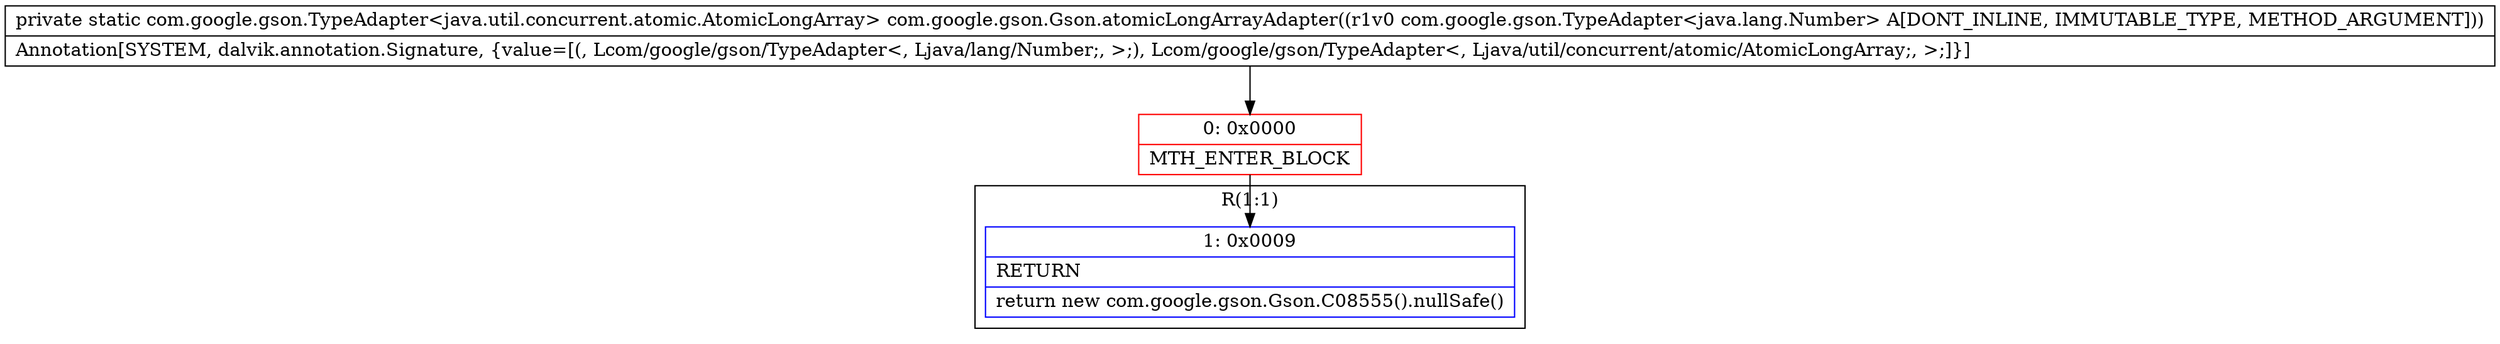 digraph "CFG forcom.google.gson.Gson.atomicLongArrayAdapter(Lcom\/google\/gson\/TypeAdapter;)Lcom\/google\/gson\/TypeAdapter;" {
subgraph cluster_Region_552567898 {
label = "R(1:1)";
node [shape=record,color=blue];
Node_1 [shape=record,label="{1\:\ 0x0009|RETURN\l|return new com.google.gson.Gson.C08555().nullSafe()\l}"];
}
Node_0 [shape=record,color=red,label="{0\:\ 0x0000|MTH_ENTER_BLOCK\l}"];
MethodNode[shape=record,label="{private static com.google.gson.TypeAdapter\<java.util.concurrent.atomic.AtomicLongArray\> com.google.gson.Gson.atomicLongArrayAdapter((r1v0 com.google.gson.TypeAdapter\<java.lang.Number\> A[DONT_INLINE, IMMUTABLE_TYPE, METHOD_ARGUMENT]))  | Annotation[SYSTEM, dalvik.annotation.Signature, \{value=[(, Lcom\/google\/gson\/TypeAdapter\<, Ljava\/lang\/Number;, \>;), Lcom\/google\/gson\/TypeAdapter\<, Ljava\/util\/concurrent\/atomic\/AtomicLongArray;, \>;]\}]\l}"];
MethodNode -> Node_0;
Node_0 -> Node_1;
}

